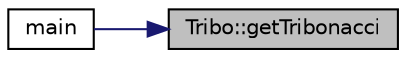 digraph "Tribo::getTribonacci"
{
 // LATEX_PDF_SIZE
  edge [fontname="Helvetica",fontsize="10",labelfontname="Helvetica",labelfontsize="10"];
  node [fontname="Helvetica",fontsize="10",shape=record];
  rankdir="RL";
  Node1 [label="Tribo::getTribonacci",height=0.2,width=0.4,color="black", fillcolor="grey75", style="filled", fontcolor="black",tooltip="Função que retorna o n termo da sequência Tribonacci."];
  Node1 -> Node2 [dir="back",color="midnightblue",fontsize="10",style="solid",fontname="Helvetica"];
  Node2 [label="main",height=0.2,width=0.4,color="black", fillcolor="white", style="filled",URL="$Q1_2main_8cpp.html#ae66f6b31b5ad750f1fe042a706a4e3d4",tooltip=" "];
}
